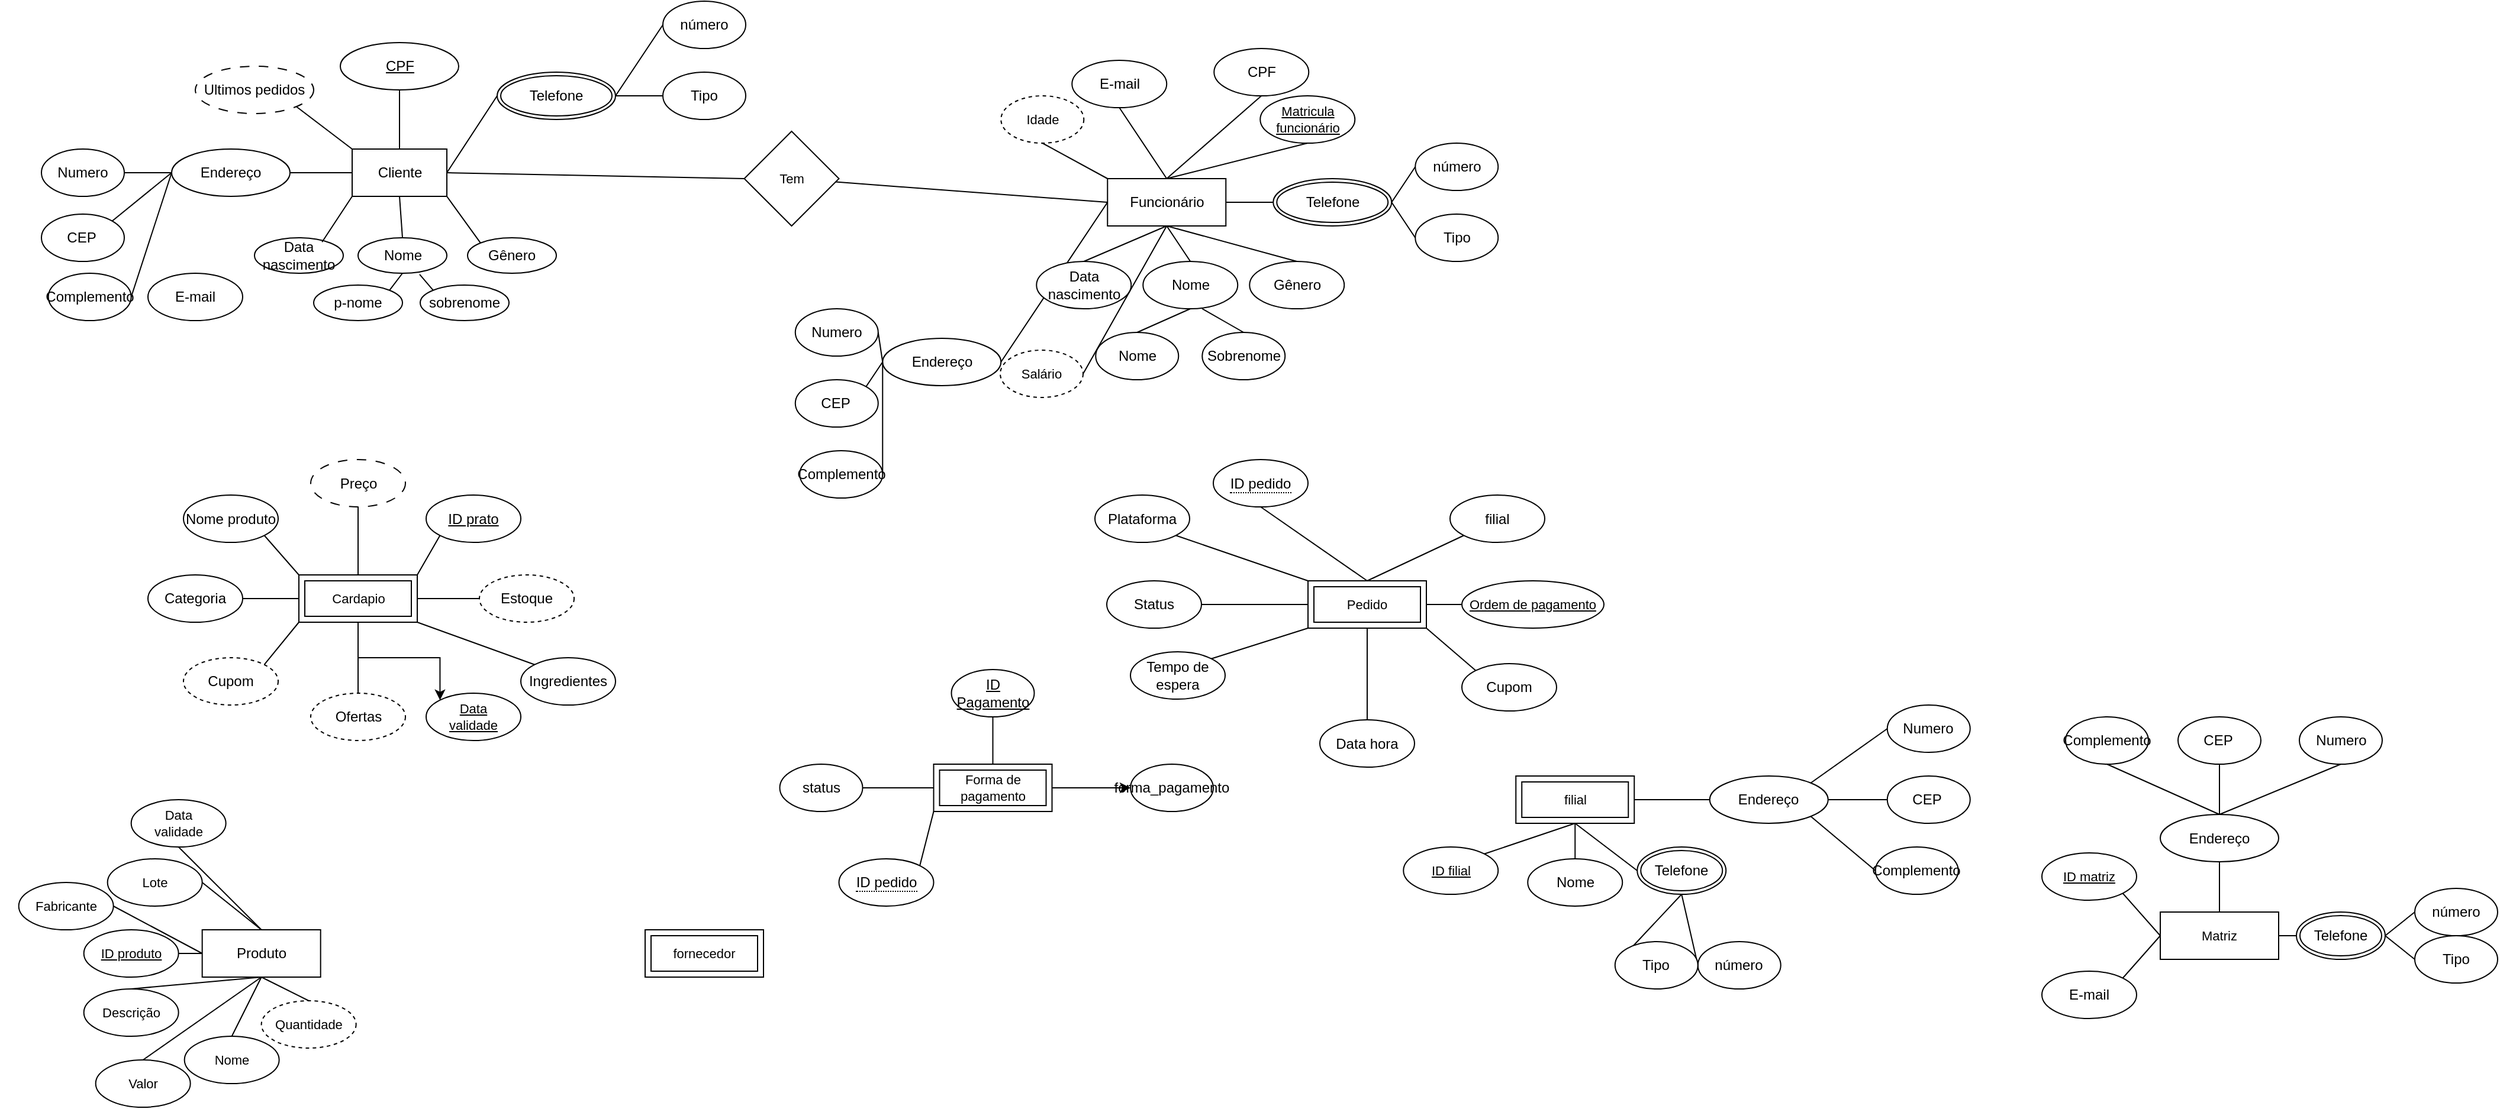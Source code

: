 <mxfile version="28.2.0">
  <diagram name="Page-1" id="07_Cr1dxQxRyA86i2ac4">
    <mxGraphModel dx="2508" dy="700" grid="1" gridSize="10" guides="1" tooltips="1" connect="1" arrows="1" fold="1" page="1" pageScale="1" pageWidth="850" pageHeight="1100" math="0" shadow="0">
      <root>
        <mxCell id="0" />
        <mxCell id="1" parent="0" />
        <mxCell id="hABfz87trd2NjsI--mRl-4" style="rounded=0;orthogonalLoop=1;jettySize=auto;html=1;exitX=0.5;exitY=1;exitDx=0;exitDy=0;entryX=0.5;entryY=0;entryDx=0;entryDy=0;endArrow=none;endFill=0;" parent="1" source="hABfz87trd2NjsI--mRl-1" target="hABfz87trd2NjsI--mRl-2" edge="1">
          <mxGeometry relative="1" as="geometry" />
        </mxCell>
        <mxCell id="hABfz87trd2NjsI--mRl-9" style="edgeStyle=none;shape=connector;rounded=0;orthogonalLoop=1;jettySize=auto;html=1;exitX=1;exitY=1;exitDx=0;exitDy=0;entryX=0;entryY=0;entryDx=0;entryDy=0;strokeColor=default;align=center;verticalAlign=middle;fontFamily=Helvetica;fontSize=11;fontColor=default;labelBackgroundColor=default;endArrow=none;endFill=0;" parent="1" source="hABfz87trd2NjsI--mRl-1" target="hABfz87trd2NjsI--mRl-7" edge="1">
          <mxGeometry relative="1" as="geometry" />
        </mxCell>
        <mxCell id="hABfz87trd2NjsI--mRl-58" style="edgeStyle=none;shape=connector;rounded=0;orthogonalLoop=1;jettySize=auto;html=1;exitX=1;exitY=0.5;exitDx=0;exitDy=0;entryX=0;entryY=0.5;entryDx=0;entryDy=0;strokeColor=default;align=center;verticalAlign=middle;fontFamily=Helvetica;fontSize=11;fontColor=default;labelBackgroundColor=default;endArrow=none;endFill=0;" parent="1" source="hABfz87trd2NjsI--mRl-1" target="hABfz87trd2NjsI--mRl-52" edge="1">
          <mxGeometry relative="1" as="geometry" />
        </mxCell>
        <mxCell id="hABfz87trd2NjsI--mRl-62" style="edgeStyle=none;shape=connector;rounded=0;orthogonalLoop=1;jettySize=auto;html=1;exitX=0;exitY=0;exitDx=0;exitDy=0;entryX=1;entryY=1;entryDx=0;entryDy=0;strokeColor=default;align=center;verticalAlign=middle;fontFamily=Helvetica;fontSize=11;fontColor=default;labelBackgroundColor=default;endArrow=none;endFill=0;" parent="1" source="hABfz87trd2NjsI--mRl-1" target="hABfz87trd2NjsI--mRl-61" edge="1">
          <mxGeometry relative="1" as="geometry" />
        </mxCell>
        <mxCell id="eH8z81hdPd9Zr5me3wCJ-9" style="edgeStyle=none;shape=connector;rounded=0;orthogonalLoop=1;jettySize=auto;html=1;exitX=1;exitY=0.5;exitDx=0;exitDy=0;entryX=0;entryY=0.5;entryDx=0;entryDy=0;strokeColor=default;align=center;verticalAlign=middle;fontFamily=Helvetica;fontSize=11;fontColor=default;labelBackgroundColor=default;endArrow=none;endFill=0;" edge="1" parent="1" source="hABfz87trd2NjsI--mRl-1" target="eH8z81hdPd9Zr5me3wCJ-8">
          <mxGeometry relative="1" as="geometry" />
        </mxCell>
        <mxCell id="hABfz87trd2NjsI--mRl-1" value="Cliente" style="rounded=0;whiteSpace=wrap;html=1;" parent="1" vertex="1">
          <mxGeometry x="232.5" y="130" width="80" height="40" as="geometry" />
        </mxCell>
        <mxCell id="hABfz87trd2NjsI--mRl-2" value="Nome" style="ellipse;whiteSpace=wrap;html=1;" parent="1" vertex="1">
          <mxGeometry x="237.5" y="205" width="75" height="30" as="geometry" />
        </mxCell>
        <mxCell id="hABfz87trd2NjsI--mRl-6" value="Data nascimento" style="ellipse;whiteSpace=wrap;html=1;" parent="1" vertex="1">
          <mxGeometry x="150" y="205" width="75" height="30" as="geometry" />
        </mxCell>
        <mxCell id="hABfz87trd2NjsI--mRl-7" value="Gênero" style="ellipse;whiteSpace=wrap;html=1;" parent="1" vertex="1">
          <mxGeometry x="330" y="205" width="75" height="30" as="geometry" />
        </mxCell>
        <mxCell id="hABfz87trd2NjsI--mRl-8" style="edgeStyle=none;shape=connector;rounded=0;orthogonalLoop=1;jettySize=auto;html=1;exitX=0;exitY=1;exitDx=0;exitDy=0;entryX=0.761;entryY=0.122;entryDx=0;entryDy=0;entryPerimeter=0;strokeColor=default;align=center;verticalAlign=middle;fontFamily=Helvetica;fontSize=11;fontColor=default;labelBackgroundColor=default;endArrow=none;endFill=0;" parent="1" source="hABfz87trd2NjsI--mRl-1" target="hABfz87trd2NjsI--mRl-6" edge="1">
          <mxGeometry relative="1" as="geometry" />
        </mxCell>
        <mxCell id="hABfz87trd2NjsI--mRl-14" style="edgeStyle=none;shape=connector;rounded=0;orthogonalLoop=1;jettySize=auto;html=1;exitX=1;exitY=0;exitDx=0;exitDy=0;entryX=0.5;entryY=1;entryDx=0;entryDy=0;strokeColor=default;align=center;verticalAlign=middle;fontFamily=Helvetica;fontSize=11;fontColor=default;labelBackgroundColor=default;endArrow=none;endFill=0;" parent="1" source="hABfz87trd2NjsI--mRl-11" target="hABfz87trd2NjsI--mRl-2" edge="1">
          <mxGeometry relative="1" as="geometry" />
        </mxCell>
        <mxCell id="hABfz87trd2NjsI--mRl-11" value="p-nome" style="ellipse;whiteSpace=wrap;html=1;" parent="1" vertex="1">
          <mxGeometry x="200" y="245" width="75" height="30" as="geometry" />
        </mxCell>
        <mxCell id="hABfz87trd2NjsI--mRl-12" value="sobrenome" style="ellipse;whiteSpace=wrap;html=1;" parent="1" vertex="1">
          <mxGeometry x="290" y="245" width="75" height="30" as="geometry" />
        </mxCell>
        <mxCell id="hABfz87trd2NjsI--mRl-13" style="edgeStyle=none;shape=connector;rounded=0;orthogonalLoop=1;jettySize=auto;html=1;exitX=0;exitY=0;exitDx=0;exitDy=0;entryX=0.693;entryY=1.03;entryDx=0;entryDy=0;entryPerimeter=0;strokeColor=default;align=center;verticalAlign=middle;fontFamily=Helvetica;fontSize=11;fontColor=default;labelBackgroundColor=default;endArrow=none;endFill=0;" parent="1" source="hABfz87trd2NjsI--mRl-12" target="hABfz87trd2NjsI--mRl-2" edge="1">
          <mxGeometry relative="1" as="geometry" />
        </mxCell>
        <mxCell id="hABfz87trd2NjsI--mRl-33" style="edgeStyle=none;shape=connector;rounded=0;orthogonalLoop=1;jettySize=auto;html=1;exitX=1;exitY=0.5;exitDx=0;exitDy=0;entryX=0;entryY=0.5;entryDx=0;entryDy=0;strokeColor=default;align=center;verticalAlign=middle;fontFamily=Helvetica;fontSize=11;fontColor=default;labelBackgroundColor=default;endArrow=none;endFill=0;" parent="1" source="hABfz87trd2NjsI--mRl-15" target="hABfz87trd2NjsI--mRl-1" edge="1">
          <mxGeometry relative="1" as="geometry" />
        </mxCell>
        <mxCell id="hABfz87trd2NjsI--mRl-15" value="Endereço" style="ellipse;whiteSpace=wrap;html=1;align=center;" parent="1" vertex="1">
          <mxGeometry x="80" y="130" width="100" height="40" as="geometry" />
        </mxCell>
        <mxCell id="hABfz87trd2NjsI--mRl-20" style="edgeStyle=none;shape=connector;rounded=0;orthogonalLoop=1;jettySize=auto;html=1;exitX=1;exitY=0.5;exitDx=0;exitDy=0;entryX=0;entryY=0.5;entryDx=0;entryDy=0;align=center;verticalAlign=middle;fontFamily=Helvetica;fontSize=11;fontColor=default;labelBackgroundColor=default;endArrow=none;endFill=0;" parent="1" source="hABfz87trd2NjsI--mRl-21" target="hABfz87trd2NjsI--mRl-15" edge="1">
          <mxGeometry relative="1" as="geometry" />
        </mxCell>
        <mxCell id="hABfz87trd2NjsI--mRl-21" value="Numero" style="ellipse;whiteSpace=wrap;html=1;align=center;" parent="1" vertex="1">
          <mxGeometry x="-30" y="130" width="70" height="40" as="geometry" />
        </mxCell>
        <mxCell id="hABfz87trd2NjsI--mRl-22" style="edgeStyle=none;shape=connector;rounded=0;orthogonalLoop=1;jettySize=auto;html=1;exitX=1;exitY=0;exitDx=0;exitDy=0;entryX=0;entryY=0.5;entryDx=0;entryDy=0;align=center;verticalAlign=middle;fontFamily=Helvetica;fontSize=11;fontColor=default;labelBackgroundColor=default;endArrow=none;endFill=0;" parent="1" source="hABfz87trd2NjsI--mRl-23" target="hABfz87trd2NjsI--mRl-15" edge="1">
          <mxGeometry relative="1" as="geometry" />
        </mxCell>
        <mxCell id="hABfz87trd2NjsI--mRl-23" value="CEP&lt;span style=&quot;white-space: pre;&quot;&gt;&#x9;&lt;/span&gt;" style="ellipse;whiteSpace=wrap;html=1;align=center;" parent="1" vertex="1">
          <mxGeometry x="-30" y="185" width="70" height="40" as="geometry" />
        </mxCell>
        <mxCell id="hABfz87trd2NjsI--mRl-30" style="edgeStyle=none;shape=connector;rounded=0;orthogonalLoop=1;jettySize=auto;html=1;exitX=1;exitY=0.5;exitDx=0;exitDy=0;entryX=0;entryY=0.5;entryDx=0;entryDy=0;align=center;verticalAlign=middle;fontFamily=Helvetica;fontSize=11;fontColor=default;labelBackgroundColor=default;endArrow=none;endFill=0;" parent="1" source="hABfz87trd2NjsI--mRl-31" target="hABfz87trd2NjsI--mRl-15" edge="1">
          <mxGeometry relative="1" as="geometry" />
        </mxCell>
        <mxCell id="hABfz87trd2NjsI--mRl-31" value="Complemento" style="ellipse;whiteSpace=wrap;html=1;align=center;" parent="1" vertex="1">
          <mxGeometry x="-24.17" y="235" width="70" height="40" as="geometry" />
        </mxCell>
        <mxCell id="hABfz87trd2NjsI--mRl-32" style="edgeStyle=none;shape=connector;rounded=0;orthogonalLoop=1;jettySize=auto;html=1;exitX=0;exitY=0.5;exitDx=0;exitDy=0;align=center;verticalAlign=middle;fontFamily=Helvetica;fontSize=11;fontColor=default;labelBackgroundColor=default;endArrow=none;endFill=0;" parent="1" edge="1">
          <mxGeometry relative="1" as="geometry">
            <mxPoint x="-30" y="95" as="sourcePoint" />
            <mxPoint x="-30" y="95" as="targetPoint" />
          </mxGeometry>
        </mxCell>
        <mxCell id="hABfz87trd2NjsI--mRl-52" value="Telefone" style="ellipse;shape=doubleEllipse;margin=3;whiteSpace=wrap;html=1;align=center;labelBackgroundColor=none;" parent="1" vertex="1">
          <mxGeometry x="355" y="65" width="100" height="40" as="geometry" />
        </mxCell>
        <mxCell id="hABfz87trd2NjsI--mRl-53" style="edgeStyle=none;shape=connector;rounded=0;orthogonalLoop=1;jettySize=auto;html=1;exitX=0;exitY=0.5;exitDx=0;exitDy=0;entryX=1;entryY=0.5;entryDx=0;entryDy=0;align=center;verticalAlign=middle;fontFamily=Helvetica;fontSize=11;fontColor=default;labelBackgroundColor=none;endArrow=none;endFill=0;" parent="1" source="hABfz87trd2NjsI--mRl-54" target="hABfz87trd2NjsI--mRl-52" edge="1">
          <mxGeometry relative="1" as="geometry" />
        </mxCell>
        <mxCell id="hABfz87trd2NjsI--mRl-54" value="número" style="ellipse;whiteSpace=wrap;html=1;align=center;labelBackgroundColor=none;" parent="1" vertex="1">
          <mxGeometry x="495" y="5" width="70" height="40" as="geometry" />
        </mxCell>
        <mxCell id="hABfz87trd2NjsI--mRl-55" style="edgeStyle=none;shape=connector;rounded=0;orthogonalLoop=1;jettySize=auto;html=1;exitX=0;exitY=0.5;exitDx=0;exitDy=0;entryX=1;entryY=0.5;entryDx=0;entryDy=0;align=center;verticalAlign=middle;fontFamily=Helvetica;fontSize=11;fontColor=default;labelBackgroundColor=none;endArrow=none;endFill=0;" parent="1" source="hABfz87trd2NjsI--mRl-56" target="hABfz87trd2NjsI--mRl-52" edge="1">
          <mxGeometry relative="1" as="geometry" />
        </mxCell>
        <mxCell id="hABfz87trd2NjsI--mRl-56" value="Tipo" style="ellipse;whiteSpace=wrap;html=1;align=center;labelBackgroundColor=none;" parent="1" vertex="1">
          <mxGeometry x="495" y="65" width="70" height="40" as="geometry" />
        </mxCell>
        <mxCell id="hABfz87trd2NjsI--mRl-57" value="E-mail" style="ellipse;whiteSpace=wrap;html=1;align=center;labelBackgroundColor=none;" parent="1" vertex="1">
          <mxGeometry x="60" y="235" width="80" height="40" as="geometry" />
        </mxCell>
        <mxCell id="hABfz87trd2NjsI--mRl-297" value="" style="edgeStyle=none;shape=connector;rounded=0;orthogonalLoop=1;jettySize=auto;html=1;strokeColor=default;align=center;verticalAlign=middle;fontFamily=Helvetica;fontSize=11;fontColor=default;labelBackgroundColor=default;endArrow=none;endFill=0;" parent="1" source="hABfz87trd2NjsI--mRl-60" target="hABfz87trd2NjsI--mRl-1" edge="1">
          <mxGeometry relative="1" as="geometry" />
        </mxCell>
        <mxCell id="hABfz87trd2NjsI--mRl-60" value="CPF" style="ellipse;whiteSpace=wrap;html=1;align=center;fontStyle=4" parent="1" vertex="1">
          <mxGeometry x="222.5" y="40" width="100" height="40" as="geometry" />
        </mxCell>
        <mxCell id="hABfz87trd2NjsI--mRl-61" value="Ultimos pedidos" style="ellipse;whiteSpace=wrap;html=1;align=center;dashed=1;dashPattern=8 8;" parent="1" vertex="1">
          <mxGeometry x="100" y="60" width="100" height="40" as="geometry" />
        </mxCell>
        <mxCell id="hABfz87trd2NjsI--mRl-63" value="Pedido" style="shape=ext;margin=3;double=1;whiteSpace=wrap;html=1;align=center;fontFamily=Helvetica;fontSize=11;labelBackgroundColor=none;" parent="1" vertex="1">
          <mxGeometry x="1040" y="495" width="100" height="40" as="geometry" />
        </mxCell>
        <mxCell id="hABfz87trd2NjsI--mRl-68" style="edgeStyle=none;shape=connector;rounded=0;orthogonalLoop=1;jettySize=auto;html=1;exitX=1;exitY=0.5;exitDx=0;exitDy=0;entryX=0;entryY=0.5;entryDx=0;entryDy=0;align=center;verticalAlign=middle;fontFamily=Helvetica;fontSize=11;fontColor=default;labelBackgroundColor=none;endArrow=none;endFill=0;" parent="1" source="hABfz87trd2NjsI--mRl-69" target="hABfz87trd2NjsI--mRl-63" edge="1">
          <mxGeometry relative="1" as="geometry" />
        </mxCell>
        <mxCell id="hABfz87trd2NjsI--mRl-69" value="Status" style="ellipse;whiteSpace=wrap;html=1;align=center;labelBackgroundColor=none;" parent="1" vertex="1">
          <mxGeometry x="870" y="495" width="80" height="40" as="geometry" />
        </mxCell>
        <mxCell id="hABfz87trd2NjsI--mRl-70" style="edgeStyle=none;shape=connector;rounded=0;orthogonalLoop=1;jettySize=auto;html=1;exitX=0;exitY=0.5;exitDx=0;exitDy=0;entryX=1;entryY=0.5;entryDx=0;entryDy=0;align=center;verticalAlign=middle;fontFamily=Helvetica;fontSize=11;fontColor=default;labelBackgroundColor=none;endArrow=none;endFill=0;" parent="1" source="hABfz87trd2NjsI--mRl-71" target="hABfz87trd2NjsI--mRl-63" edge="1">
          <mxGeometry relative="1" as="geometry" />
        </mxCell>
        <mxCell id="hABfz87trd2NjsI--mRl-71" value="Ordem de pagamento" style="ellipse;whiteSpace=wrap;html=1;align=center;fontStyle=4;fontFamily=Helvetica;fontSize=11;labelBackgroundColor=none;" parent="1" vertex="1">
          <mxGeometry x="1170" y="495" width="120" height="40" as="geometry" />
        </mxCell>
        <mxCell id="hABfz87trd2NjsI--mRl-72" style="edgeStyle=none;shape=connector;rounded=0;orthogonalLoop=1;jettySize=auto;html=1;exitX=0.5;exitY=1;exitDx=0;exitDy=0;entryX=0.5;entryY=0;entryDx=0;entryDy=0;align=center;verticalAlign=middle;fontFamily=Helvetica;fontSize=11;fontColor=default;labelBackgroundColor=none;endArrow=none;endFill=0;" parent="1" source="hABfz87trd2NjsI--mRl-73" target="hABfz87trd2NjsI--mRl-63" edge="1">
          <mxGeometry relative="1" as="geometry" />
        </mxCell>
        <mxCell id="hABfz87trd2NjsI--mRl-73" value="&lt;span style=&quot;border-bottom: 1px dotted&quot;&gt;ID pedido&lt;/span&gt;" style="ellipse;whiteSpace=wrap;html=1;align=center;labelBackgroundColor=none;" parent="1" vertex="1">
          <mxGeometry x="960" y="392.5" width="80" height="40" as="geometry" />
        </mxCell>
        <mxCell id="hABfz87trd2NjsI--mRl-74" style="edgeStyle=none;shape=connector;rounded=0;orthogonalLoop=1;jettySize=auto;html=1;exitX=0.5;exitY=0;exitDx=0;exitDy=0;entryX=0.5;entryY=1;entryDx=0;entryDy=0;align=center;verticalAlign=middle;fontFamily=Helvetica;fontSize=11;fontColor=default;labelBackgroundColor=none;endArrow=none;endFill=0;" parent="1" source="hABfz87trd2NjsI--mRl-75" target="hABfz87trd2NjsI--mRl-63" edge="1">
          <mxGeometry relative="1" as="geometry" />
        </mxCell>
        <mxCell id="hABfz87trd2NjsI--mRl-75" value="Data hora" style="ellipse;whiteSpace=wrap;html=1;align=center;labelBackgroundColor=none;" parent="1" vertex="1">
          <mxGeometry x="1050" y="612.5" width="80" height="40" as="geometry" />
        </mxCell>
        <mxCell id="hABfz87trd2NjsI--mRl-92" style="edgeStyle=none;shape=connector;rounded=0;orthogonalLoop=1;jettySize=auto;html=1;exitX=0;exitY=0;exitDx=0;exitDy=0;entryX=1;entryY=1;entryDx=0;entryDy=0;strokeColor=default;align=center;verticalAlign=middle;fontFamily=Helvetica;fontSize=11;fontColor=default;labelBackgroundColor=default;endArrow=none;endFill=0;" parent="1" source="hABfz87trd2NjsI--mRl-91" target="hABfz87trd2NjsI--mRl-63" edge="1">
          <mxGeometry relative="1" as="geometry" />
        </mxCell>
        <mxCell id="hABfz87trd2NjsI--mRl-91" value="Cupom" style="ellipse;whiteSpace=wrap;html=1;align=center;labelBackgroundColor=none;" parent="1" vertex="1">
          <mxGeometry x="1170" y="565" width="80" height="40" as="geometry" />
        </mxCell>
        <mxCell id="hABfz87trd2NjsI--mRl-95" style="edgeStyle=none;shape=connector;rounded=0;orthogonalLoop=1;jettySize=auto;html=1;exitX=1;exitY=0;exitDx=0;exitDy=0;entryX=0;entryY=1;entryDx=0;entryDy=0;strokeColor=default;align=center;verticalAlign=middle;fontFamily=Helvetica;fontSize=11;fontColor=default;labelBackgroundColor=default;endArrow=none;endFill=0;" parent="1" source="hABfz87trd2NjsI--mRl-94" target="hABfz87trd2NjsI--mRl-63" edge="1">
          <mxGeometry relative="1" as="geometry" />
        </mxCell>
        <mxCell id="hABfz87trd2NjsI--mRl-94" value="Tempo de espera" style="ellipse;whiteSpace=wrap;html=1;align=center;labelBackgroundColor=none;" parent="1" vertex="1">
          <mxGeometry x="890" y="555" width="80" height="40" as="geometry" />
        </mxCell>
        <mxCell id="hABfz87trd2NjsI--mRl-101" style="edgeStyle=none;shape=connector;rounded=0;orthogonalLoop=1;jettySize=auto;html=1;exitX=1;exitY=1;exitDx=0;exitDy=0;entryX=0;entryY=0;entryDx=0;entryDy=0;strokeColor=default;align=center;verticalAlign=middle;fontFamily=Helvetica;fontSize=11;fontColor=default;labelBackgroundColor=default;endArrow=none;endFill=0;" parent="1" source="hABfz87trd2NjsI--mRl-99" target="hABfz87trd2NjsI--mRl-63" edge="1">
          <mxGeometry relative="1" as="geometry" />
        </mxCell>
        <mxCell id="hABfz87trd2NjsI--mRl-99" value="Plataforma" style="ellipse;whiteSpace=wrap;html=1;align=center;labelBackgroundColor=none;" parent="1" vertex="1">
          <mxGeometry x="860" y="422.5" width="80" height="40" as="geometry" />
        </mxCell>
        <mxCell id="hABfz87trd2NjsI--mRl-102" value="Funcionário" style="whiteSpace=wrap;html=1;align=center;" parent="1" vertex="1">
          <mxGeometry x="870.63" y="155" width="100" height="40" as="geometry" />
        </mxCell>
        <mxCell id="hABfz87trd2NjsI--mRl-103" style="edgeStyle=none;shape=connector;rounded=0;orthogonalLoop=1;jettySize=auto;html=1;exitX=0.5;exitY=1;exitDx=0;exitDy=0;entryX=0.5;entryY=0;entryDx=0;entryDy=0;align=center;verticalAlign=middle;fontFamily=Helvetica;fontSize=11;fontColor=default;labelBackgroundColor=none;endArrow=none;endFill=0;" parent="1" source="hABfz87trd2NjsI--mRl-104" target="hABfz87trd2NjsI--mRl-102" edge="1">
          <mxGeometry relative="1" as="geometry" />
        </mxCell>
        <mxCell id="hABfz87trd2NjsI--mRl-104" value="Matricula&lt;div&gt;funcionário&lt;/div&gt;" style="ellipse;whiteSpace=wrap;html=1;align=center;fontStyle=4;fontFamily=Helvetica;fontSize=11;labelBackgroundColor=none;" parent="1" vertex="1">
          <mxGeometry x="999.63" y="85" width="80" height="40" as="geometry" />
        </mxCell>
        <mxCell id="hABfz87trd2NjsI--mRl-105" style="edgeStyle=none;shape=connector;rounded=0;orthogonalLoop=1;jettySize=auto;html=1;exitX=1;exitY=0.5;exitDx=0;exitDy=0;entryX=0;entryY=0.5;entryDx=0;entryDy=0;align=center;verticalAlign=middle;fontFamily=Helvetica;fontSize=11;fontColor=default;labelBackgroundColor=none;endArrow=none;endFill=0;" parent="1" source="hABfz87trd2NjsI--mRl-106" target="hABfz87trd2NjsI--mRl-102" edge="1">
          <mxGeometry relative="1" as="geometry" />
        </mxCell>
        <mxCell id="hABfz87trd2NjsI--mRl-106" value="Endereço" style="ellipse;whiteSpace=wrap;html=1;align=center;labelBackgroundColor=none;" parent="1" vertex="1">
          <mxGeometry x="680.63" y="290" width="100" height="40" as="geometry" />
        </mxCell>
        <mxCell id="hABfz87trd2NjsI--mRl-111" style="edgeStyle=none;shape=connector;rounded=0;orthogonalLoop=1;jettySize=auto;html=1;exitX=1;exitY=0.5;exitDx=0;exitDy=0;entryX=0;entryY=0.5;entryDx=0;entryDy=0;align=center;verticalAlign=middle;fontFamily=Helvetica;fontSize=11;fontColor=default;labelBackgroundColor=none;endArrow=none;endFill=0;" parent="1" source="hABfz87trd2NjsI--mRl-112" target="hABfz87trd2NjsI--mRl-106" edge="1">
          <mxGeometry relative="1" as="geometry" />
        </mxCell>
        <mxCell id="hABfz87trd2NjsI--mRl-112" value="Numero" style="ellipse;whiteSpace=wrap;html=1;align=center;labelBackgroundColor=none;" parent="1" vertex="1">
          <mxGeometry x="606.88" y="265" width="70" height="40" as="geometry" />
        </mxCell>
        <mxCell id="hABfz87trd2NjsI--mRl-113" style="edgeStyle=none;shape=connector;rounded=0;orthogonalLoop=1;jettySize=auto;html=1;exitX=1;exitY=0;exitDx=0;exitDy=0;entryX=0;entryY=0.5;entryDx=0;entryDy=0;align=center;verticalAlign=middle;fontFamily=Helvetica;fontSize=11;fontColor=default;labelBackgroundColor=none;endArrow=none;endFill=0;" parent="1" source="hABfz87trd2NjsI--mRl-114" target="hABfz87trd2NjsI--mRl-106" edge="1">
          <mxGeometry relative="1" as="geometry" />
        </mxCell>
        <mxCell id="hABfz87trd2NjsI--mRl-114" value="CEP&lt;span style=&quot;white-space: pre;&quot;&gt;&#x9;&lt;/span&gt;" style="ellipse;whiteSpace=wrap;html=1;align=center;labelBackgroundColor=none;" parent="1" vertex="1">
          <mxGeometry x="606.88" y="325" width="70" height="40" as="geometry" />
        </mxCell>
        <mxCell id="hABfz87trd2NjsI--mRl-121" style="edgeStyle=none;shape=connector;rounded=0;orthogonalLoop=1;jettySize=auto;html=1;exitX=1;exitY=0.5;exitDx=0;exitDy=0;entryX=0;entryY=0.5;entryDx=0;entryDy=0;align=center;verticalAlign=middle;fontFamily=Helvetica;fontSize=11;fontColor=default;labelBackgroundColor=none;endArrow=none;endFill=0;" parent="1" source="hABfz87trd2NjsI--mRl-122" target="hABfz87trd2NjsI--mRl-106" edge="1">
          <mxGeometry relative="1" as="geometry" />
        </mxCell>
        <mxCell id="hABfz87trd2NjsI--mRl-122" value="Complemento" style="ellipse;whiteSpace=wrap;html=1;align=center;labelBackgroundColor=none;" parent="1" vertex="1">
          <mxGeometry x="610.63" y="385" width="70" height="40" as="geometry" />
        </mxCell>
        <mxCell id="hABfz87trd2NjsI--mRl-123" style="edgeStyle=none;shape=connector;rounded=0;orthogonalLoop=1;jettySize=auto;html=1;exitX=0;exitY=0.5;exitDx=0;exitDy=0;align=center;verticalAlign=middle;fontFamily=Helvetica;fontSize=11;fontColor=default;labelBackgroundColor=none;endArrow=none;endFill=0;" parent="1" edge="1">
          <mxGeometry relative="1" as="geometry">
            <mxPoint x="590.63" y="45" as="sourcePoint" />
            <mxPoint x="590.63" y="45" as="targetPoint" />
          </mxGeometry>
        </mxCell>
        <mxCell id="hABfz87trd2NjsI--mRl-124" style="edgeStyle=none;shape=connector;rounded=0;orthogonalLoop=1;jettySize=auto;html=1;exitX=0.5;exitY=0;exitDx=0;exitDy=0;entryX=0.5;entryY=1;entryDx=0;entryDy=0;align=center;verticalAlign=middle;fontFamily=Helvetica;fontSize=11;fontColor=default;labelBackgroundColor=none;endArrow=none;endFill=0;" parent="1" source="hABfz87trd2NjsI--mRl-125" target="hABfz87trd2NjsI--mRl-102" edge="1">
          <mxGeometry relative="1" as="geometry" />
        </mxCell>
        <mxCell id="hABfz87trd2NjsI--mRl-125" value="Nome" style="ellipse;whiteSpace=wrap;html=1;align=center;labelBackgroundColor=none;" parent="1" vertex="1">
          <mxGeometry x="900.63" y="225" width="80" height="40" as="geometry" />
        </mxCell>
        <mxCell id="hABfz87trd2NjsI--mRl-126" style="edgeStyle=none;shape=connector;rounded=0;orthogonalLoop=1;jettySize=auto;html=1;exitX=0.5;exitY=0;exitDx=0;exitDy=0;align=center;verticalAlign=middle;fontFamily=Helvetica;fontSize=11;fontColor=default;labelBackgroundColor=none;endArrow=none;endFill=0;" parent="1" source="hABfz87trd2NjsI--mRl-127" edge="1">
          <mxGeometry relative="1" as="geometry">
            <mxPoint x="920.63" y="195" as="targetPoint" />
          </mxGeometry>
        </mxCell>
        <mxCell id="hABfz87trd2NjsI--mRl-127" value="Gênero" style="ellipse;whiteSpace=wrap;html=1;align=center;labelBackgroundColor=none;" parent="1" vertex="1">
          <mxGeometry x="990.63" y="225" width="80" height="40" as="geometry" />
        </mxCell>
        <mxCell id="hABfz87trd2NjsI--mRl-128" style="edgeStyle=none;shape=connector;rounded=0;orthogonalLoop=1;jettySize=auto;html=1;exitX=0.5;exitY=0;exitDx=0;exitDy=0;entryX=0.5;entryY=1;entryDx=0;entryDy=0;align=center;verticalAlign=middle;fontFamily=Helvetica;fontSize=11;fontColor=default;labelBackgroundColor=none;endArrow=none;endFill=0;" parent="1" source="hABfz87trd2NjsI--mRl-129" target="hABfz87trd2NjsI--mRl-102" edge="1">
          <mxGeometry relative="1" as="geometry" />
        </mxCell>
        <mxCell id="hABfz87trd2NjsI--mRl-129" value="Data nascimento" style="ellipse;whiteSpace=wrap;html=1;align=center;labelBackgroundColor=none;" parent="1" vertex="1">
          <mxGeometry x="810.63" y="225" width="80" height="40" as="geometry" />
        </mxCell>
        <mxCell id="hABfz87trd2NjsI--mRl-130" style="edgeStyle=none;shape=connector;rounded=0;orthogonalLoop=1;jettySize=auto;html=1;exitX=0.5;exitY=0;exitDx=0;exitDy=0;entryX=0.5;entryY=1;entryDx=0;entryDy=0;align=center;verticalAlign=middle;fontFamily=Helvetica;fontSize=11;fontColor=default;labelBackgroundColor=none;endArrow=none;endFill=0;" parent="1" source="hABfz87trd2NjsI--mRl-131" target="hABfz87trd2NjsI--mRl-125" edge="1">
          <mxGeometry relative="1" as="geometry" />
        </mxCell>
        <mxCell id="hABfz87trd2NjsI--mRl-131" value="Nome" style="ellipse;whiteSpace=wrap;html=1;align=center;labelBackgroundColor=none;" parent="1" vertex="1">
          <mxGeometry x="860.63" y="285" width="70" height="40" as="geometry" />
        </mxCell>
        <mxCell id="hABfz87trd2NjsI--mRl-132" style="edgeStyle=none;shape=connector;rounded=0;orthogonalLoop=1;jettySize=auto;html=1;exitX=0.5;exitY=0;exitDx=0;exitDy=0;align=center;verticalAlign=middle;fontFamily=Helvetica;fontSize=11;fontColor=default;labelBackgroundColor=none;endArrow=none;endFill=0;" parent="1" source="hABfz87trd2NjsI--mRl-133" edge="1">
          <mxGeometry relative="1" as="geometry">
            <mxPoint x="950.63" y="265" as="targetPoint" />
          </mxGeometry>
        </mxCell>
        <mxCell id="hABfz87trd2NjsI--mRl-133" value="Sobrenome" style="ellipse;whiteSpace=wrap;html=1;align=center;labelBackgroundColor=none;" parent="1" vertex="1">
          <mxGeometry x="950.63" y="285" width="70" height="40" as="geometry" />
        </mxCell>
        <mxCell id="hABfz87trd2NjsI--mRl-134" style="edgeStyle=none;shape=connector;rounded=0;orthogonalLoop=1;jettySize=auto;html=1;exitX=0;exitY=0.5;exitDx=0;exitDy=0;entryX=1;entryY=0.5;entryDx=0;entryDy=0;align=center;verticalAlign=middle;fontFamily=Helvetica;fontSize=11;fontColor=default;labelBackgroundColor=none;endArrow=none;endFill=0;" parent="1" source="hABfz87trd2NjsI--mRl-135" target="hABfz87trd2NjsI--mRl-102" edge="1">
          <mxGeometry relative="1" as="geometry" />
        </mxCell>
        <mxCell id="hABfz87trd2NjsI--mRl-135" value="Telefone" style="ellipse;shape=doubleEllipse;margin=3;whiteSpace=wrap;html=1;align=center;labelBackgroundColor=none;" parent="1" vertex="1">
          <mxGeometry x="1010.63" y="155" width="100" height="40" as="geometry" />
        </mxCell>
        <mxCell id="hABfz87trd2NjsI--mRl-136" style="edgeStyle=none;shape=connector;rounded=0;orthogonalLoop=1;jettySize=auto;html=1;exitX=0;exitY=0.5;exitDx=0;exitDy=0;entryX=1;entryY=0.5;entryDx=0;entryDy=0;align=center;verticalAlign=middle;fontFamily=Helvetica;fontSize=11;fontColor=default;labelBackgroundColor=none;endArrow=none;endFill=0;" parent="1" source="hABfz87trd2NjsI--mRl-137" target="hABfz87trd2NjsI--mRl-135" edge="1">
          <mxGeometry relative="1" as="geometry" />
        </mxCell>
        <mxCell id="hABfz87trd2NjsI--mRl-137" value="número" style="ellipse;whiteSpace=wrap;html=1;align=center;labelBackgroundColor=none;" parent="1" vertex="1">
          <mxGeometry x="1130.63" y="125" width="70" height="40" as="geometry" />
        </mxCell>
        <mxCell id="hABfz87trd2NjsI--mRl-138" style="edgeStyle=none;shape=connector;rounded=0;orthogonalLoop=1;jettySize=auto;html=1;exitX=0;exitY=0.5;exitDx=0;exitDy=0;entryX=1;entryY=0.5;entryDx=0;entryDy=0;align=center;verticalAlign=middle;fontFamily=Helvetica;fontSize=11;fontColor=default;labelBackgroundColor=none;endArrow=none;endFill=0;" parent="1" source="hABfz87trd2NjsI--mRl-139" target="hABfz87trd2NjsI--mRl-135" edge="1">
          <mxGeometry relative="1" as="geometry" />
        </mxCell>
        <mxCell id="hABfz87trd2NjsI--mRl-139" value="Tipo" style="ellipse;whiteSpace=wrap;html=1;align=center;labelBackgroundColor=none;" parent="1" vertex="1">
          <mxGeometry x="1130.63" y="185" width="70" height="40" as="geometry" />
        </mxCell>
        <mxCell id="hABfz87trd2NjsI--mRl-140" style="edgeStyle=none;shape=connector;rounded=0;orthogonalLoop=1;jettySize=auto;html=1;exitX=0.5;exitY=1;exitDx=0;exitDy=0;entryX=0.5;entryY=0;entryDx=0;entryDy=0;align=center;verticalAlign=middle;fontFamily=Helvetica;fontSize=11;fontColor=default;labelBackgroundColor=none;endArrow=none;endFill=0;" parent="1" source="hABfz87trd2NjsI--mRl-141" target="hABfz87trd2NjsI--mRl-102" edge="1">
          <mxGeometry relative="1" as="geometry" />
        </mxCell>
        <mxCell id="hABfz87trd2NjsI--mRl-141" value="CPF" style="ellipse;whiteSpace=wrap;html=1;align=center;labelBackgroundColor=none;" parent="1" vertex="1">
          <mxGeometry x="960.63" y="45" width="80" height="40" as="geometry" />
        </mxCell>
        <mxCell id="hABfz87trd2NjsI--mRl-142" style="edgeStyle=none;shape=connector;rounded=0;orthogonalLoop=1;jettySize=auto;html=1;exitX=1;exitY=0.5;exitDx=0;exitDy=0;entryX=0.5;entryY=1;entryDx=0;entryDy=0;align=center;verticalAlign=middle;fontFamily=Helvetica;fontSize=11;fontColor=default;labelBackgroundColor=none;endArrow=none;endFill=0;" parent="1" source="hABfz87trd2NjsI--mRl-143" target="hABfz87trd2NjsI--mRl-102" edge="1">
          <mxGeometry relative="1" as="geometry" />
        </mxCell>
        <mxCell id="hABfz87trd2NjsI--mRl-143" value="Salário" style="ellipse;whiteSpace=wrap;html=1;align=center;dashed=1;verticalAlign=middle;fontFamily=Helvetica;fontSize=11;labelBackgroundColor=none;" parent="1" vertex="1">
          <mxGeometry x="780" y="300" width="70" height="40" as="geometry" />
        </mxCell>
        <mxCell id="hABfz87trd2NjsI--mRl-144" style="edgeStyle=none;shape=connector;rounded=0;orthogonalLoop=1;jettySize=auto;html=1;exitX=0.5;exitY=1;exitDx=0;exitDy=0;entryX=0;entryY=0;entryDx=0;entryDy=0;align=center;verticalAlign=middle;fontFamily=Helvetica;fontSize=11;fontColor=default;labelBackgroundColor=none;endArrow=none;endFill=0;" parent="1" source="hABfz87trd2NjsI--mRl-145" target="hABfz87trd2NjsI--mRl-102" edge="1">
          <mxGeometry relative="1" as="geometry" />
        </mxCell>
        <mxCell id="hABfz87trd2NjsI--mRl-145" value="Idade" style="ellipse;whiteSpace=wrap;html=1;align=center;dashed=1;verticalAlign=middle;fontFamily=Helvetica;fontSize=11;labelBackgroundColor=none;" parent="1" vertex="1">
          <mxGeometry x="780.63" y="85" width="70" height="40" as="geometry" />
        </mxCell>
        <mxCell id="hABfz87trd2NjsI--mRl-146" style="edgeStyle=none;shape=connector;rounded=0;orthogonalLoop=1;jettySize=auto;html=1;exitX=0.5;exitY=1;exitDx=0;exitDy=0;align=center;verticalAlign=middle;fontFamily=Helvetica;fontSize=11;fontColor=default;labelBackgroundColor=none;endArrow=none;endFill=0;" parent="1" source="hABfz87trd2NjsI--mRl-147" edge="1">
          <mxGeometry relative="1" as="geometry">
            <mxPoint x="920.63" y="155" as="targetPoint" />
          </mxGeometry>
        </mxCell>
        <mxCell id="hABfz87trd2NjsI--mRl-147" value="E-mail" style="ellipse;whiteSpace=wrap;html=1;align=center;labelBackgroundColor=none;" parent="1" vertex="1">
          <mxGeometry x="840.63" y="55" width="80" height="40" as="geometry" />
        </mxCell>
        <mxCell id="hABfz87trd2NjsI--mRl-150" style="edgeStyle=none;shape=connector;rounded=0;orthogonalLoop=1;jettySize=auto;html=1;exitX=1;exitY=0.5;exitDx=0;exitDy=0;entryX=0;entryY=0.5;entryDx=0;entryDy=0;strokeColor=default;align=center;verticalAlign=middle;fontFamily=Helvetica;fontSize=11;fontColor=default;labelBackgroundColor=default;endArrow=none;endFill=0;" parent="1" source="hABfz87trd2NjsI--mRl-149" edge="1">
          <mxGeometry relative="1" as="geometry">
            <mxPoint x="723.75" y="670" as="targetPoint" />
          </mxGeometry>
        </mxCell>
        <mxCell id="hABfz87trd2NjsI--mRl-149" value="status" style="ellipse;whiteSpace=wrap;html=1;align=center;labelBackgroundColor=none;" parent="1" vertex="1">
          <mxGeometry x="593.75" y="650" width="70" height="40" as="geometry" />
        </mxCell>
        <mxCell id="hABfz87trd2NjsI--mRl-152" style="edgeStyle=none;shape=connector;rounded=0;orthogonalLoop=1;jettySize=auto;html=1;exitX=0.5;exitY=1;exitDx=0;exitDy=0;entryX=0.5;entryY=0;entryDx=0;entryDy=0;strokeColor=default;align=center;verticalAlign=middle;fontFamily=Helvetica;fontSize=11;fontColor=default;labelBackgroundColor=default;endArrow=none;endFill=0;" parent="1" source="hABfz87trd2NjsI--mRl-151" edge="1">
          <mxGeometry relative="1" as="geometry">
            <mxPoint x="773.75" y="650" as="targetPoint" />
          </mxGeometry>
        </mxCell>
        <mxCell id="hABfz87trd2NjsI--mRl-151" value="ID Pagamento" style="ellipse;whiteSpace=wrap;html=1;align=center;labelBackgroundColor=none;fontStyle=4" parent="1" vertex="1">
          <mxGeometry x="738.75" y="570" width="70" height="40" as="geometry" />
        </mxCell>
        <mxCell id="eH8z81hdPd9Zr5me3wCJ-4" value="" style="edgeStyle=orthogonalEdgeStyle;rounded=0;orthogonalLoop=1;jettySize=auto;html=1;" edge="1" parent="1" source="hABfz87trd2NjsI--mRl-167" target="eH8z81hdPd9Zr5me3wCJ-3">
          <mxGeometry relative="1" as="geometry" />
        </mxCell>
        <mxCell id="hABfz87trd2NjsI--mRl-167" value="Forma de pagamento" style="shape=ext;margin=3;double=1;whiteSpace=wrap;html=1;align=center;fontFamily=Helvetica;fontSize=11;labelBackgroundColor=none;" parent="1" vertex="1">
          <mxGeometry x="723.75" y="650" width="100" height="40" as="geometry" />
        </mxCell>
        <mxCell id="eH8z81hdPd9Zr5me3wCJ-6" style="edgeStyle=orthogonalEdgeStyle;rounded=0;orthogonalLoop=1;jettySize=auto;html=1;exitX=0.5;exitY=1;exitDx=0;exitDy=0;entryX=0;entryY=0;entryDx=0;entryDy=0;" edge="1" parent="1" source="hABfz87trd2NjsI--mRl-168" target="eH8z81hdPd9Zr5me3wCJ-5">
          <mxGeometry relative="1" as="geometry" />
        </mxCell>
        <mxCell id="hABfz87trd2NjsI--mRl-168" value="Cardapio" style="shape=ext;margin=3;double=1;whiteSpace=wrap;html=1;align=center;fontFamily=Helvetica;fontSize=11;labelBackgroundColor=none;" parent="1" vertex="1">
          <mxGeometry x="187.5" y="490" width="100" height="40" as="geometry" />
        </mxCell>
        <mxCell id="hABfz87trd2NjsI--mRl-178" style="edgeStyle=none;shape=connector;rounded=0;orthogonalLoop=1;jettySize=auto;html=1;exitX=1;exitY=0.5;exitDx=0;exitDy=0;entryX=0;entryY=0.5;entryDx=0;entryDy=0;strokeColor=default;align=center;verticalAlign=middle;fontFamily=Helvetica;fontSize=11;fontColor=default;labelBackgroundColor=default;endArrow=none;endFill=0;" parent="1" source="hABfz87trd2NjsI--mRl-169" target="hABfz87trd2NjsI--mRl-168" edge="1">
          <mxGeometry relative="1" as="geometry" />
        </mxCell>
        <mxCell id="hABfz87trd2NjsI--mRl-169" value="Categoria" style="ellipse;whiteSpace=wrap;html=1;align=center;labelBackgroundColor=none;" parent="1" vertex="1">
          <mxGeometry x="60" y="490" width="80" height="40" as="geometry" />
        </mxCell>
        <mxCell id="hABfz87trd2NjsI--mRl-179" style="edgeStyle=none;shape=connector;rounded=0;orthogonalLoop=1;jettySize=auto;html=1;exitX=1;exitY=1;exitDx=0;exitDy=0;entryX=0;entryY=0;entryDx=0;entryDy=0;strokeColor=default;align=center;verticalAlign=middle;fontFamily=Helvetica;fontSize=11;fontColor=default;labelBackgroundColor=default;endArrow=none;endFill=0;" parent="1" source="hABfz87trd2NjsI--mRl-170" target="hABfz87trd2NjsI--mRl-168" edge="1">
          <mxGeometry relative="1" as="geometry" />
        </mxCell>
        <mxCell id="hABfz87trd2NjsI--mRl-170" value="Nome produto" style="ellipse;whiteSpace=wrap;html=1;align=center;labelBackgroundColor=none;" parent="1" vertex="1">
          <mxGeometry x="90" y="422.5" width="80" height="40" as="geometry" />
        </mxCell>
        <mxCell id="hABfz87trd2NjsI--mRl-182" style="edgeStyle=none;shape=connector;rounded=0;orthogonalLoop=1;jettySize=auto;html=1;exitX=0;exitY=0;exitDx=0;exitDy=0;entryX=1;entryY=1;entryDx=0;entryDy=0;strokeColor=default;align=center;verticalAlign=middle;fontFamily=Helvetica;fontSize=11;fontColor=default;labelBackgroundColor=default;endArrow=none;endFill=0;" parent="1" source="hABfz87trd2NjsI--mRl-171" target="hABfz87trd2NjsI--mRl-168" edge="1">
          <mxGeometry relative="1" as="geometry" />
        </mxCell>
        <mxCell id="hABfz87trd2NjsI--mRl-171" value="Ingredientes" style="ellipse;whiteSpace=wrap;html=1;align=center;labelBackgroundColor=none;" parent="1" vertex="1">
          <mxGeometry x="375" y="560" width="80" height="40" as="geometry" />
        </mxCell>
        <mxCell id="hABfz87trd2NjsI--mRl-181" style="edgeStyle=none;shape=connector;rounded=0;orthogonalLoop=1;jettySize=auto;html=1;exitX=0;exitY=1;exitDx=0;exitDy=0;entryX=1;entryY=0;entryDx=0;entryDy=0;strokeColor=default;align=center;verticalAlign=middle;fontFamily=Helvetica;fontSize=11;fontColor=default;labelBackgroundColor=default;endArrow=none;endFill=0;" parent="1" source="hABfz87trd2NjsI--mRl-172" target="hABfz87trd2NjsI--mRl-168" edge="1">
          <mxGeometry relative="1" as="geometry" />
        </mxCell>
        <mxCell id="hABfz87trd2NjsI--mRl-172" value="ID prato" style="ellipse;whiteSpace=wrap;html=1;align=center;labelBackgroundColor=none;fontStyle=4" parent="1" vertex="1">
          <mxGeometry x="295" y="422.5" width="80" height="40" as="geometry" />
        </mxCell>
        <mxCell id="hABfz87trd2NjsI--mRl-180" style="edgeStyle=none;shape=connector;rounded=0;orthogonalLoop=1;jettySize=auto;html=1;exitX=0.5;exitY=1;exitDx=0;exitDy=0;entryX=0.5;entryY=0;entryDx=0;entryDy=0;strokeColor=default;align=center;verticalAlign=middle;fontFamily=Helvetica;fontSize=11;fontColor=default;labelBackgroundColor=default;endArrow=none;endFill=0;" parent="1" source="hABfz87trd2NjsI--mRl-173" target="hABfz87trd2NjsI--mRl-168" edge="1">
          <mxGeometry relative="1" as="geometry" />
        </mxCell>
        <mxCell id="hABfz87trd2NjsI--mRl-173" value="Preço" style="ellipse;whiteSpace=wrap;html=1;align=center;labelBackgroundColor=none;dashed=1;dashPattern=8 8;" parent="1" vertex="1">
          <mxGeometry x="197.5" y="392.5" width="80" height="40" as="geometry" />
        </mxCell>
        <mxCell id="hABfz87trd2NjsI--mRl-176" style="edgeStyle=none;shape=connector;rounded=0;orthogonalLoop=1;jettySize=auto;html=1;exitX=0.5;exitY=0;exitDx=0;exitDy=0;entryX=0.5;entryY=1;entryDx=0;entryDy=0;strokeColor=default;align=center;verticalAlign=middle;fontFamily=Helvetica;fontSize=11;fontColor=default;labelBackgroundColor=default;endArrow=none;endFill=0;" parent="1" source="hABfz87trd2NjsI--mRl-174" target="hABfz87trd2NjsI--mRl-168" edge="1">
          <mxGeometry relative="1" as="geometry" />
        </mxCell>
        <mxCell id="hABfz87trd2NjsI--mRl-174" value="Ofertas" style="ellipse;whiteSpace=wrap;html=1;align=center;labelBackgroundColor=none;dashed=1;" parent="1" vertex="1">
          <mxGeometry x="197.5" y="590" width="80" height="40" as="geometry" />
        </mxCell>
        <mxCell id="hABfz87trd2NjsI--mRl-177" style="edgeStyle=none;shape=connector;rounded=0;orthogonalLoop=1;jettySize=auto;html=1;exitX=1;exitY=0;exitDx=0;exitDy=0;entryX=0;entryY=1;entryDx=0;entryDy=0;strokeColor=default;align=center;verticalAlign=middle;fontFamily=Helvetica;fontSize=11;fontColor=default;labelBackgroundColor=default;endArrow=none;endFill=0;" parent="1" source="hABfz87trd2NjsI--mRl-175" target="hABfz87trd2NjsI--mRl-168" edge="1">
          <mxGeometry relative="1" as="geometry" />
        </mxCell>
        <mxCell id="hABfz87trd2NjsI--mRl-175" value="Cupom" style="ellipse;whiteSpace=wrap;html=1;align=center;labelBackgroundColor=none;dashed=1;" parent="1" vertex="1">
          <mxGeometry x="90" y="560" width="80" height="40" as="geometry" />
        </mxCell>
        <mxCell id="hABfz87trd2NjsI--mRl-184" style="edgeStyle=none;shape=connector;rounded=0;orthogonalLoop=1;jettySize=auto;html=1;exitX=0;exitY=0.5;exitDx=0;exitDy=0;entryX=1;entryY=0.5;entryDx=0;entryDy=0;strokeColor=default;align=center;verticalAlign=middle;fontFamily=Helvetica;fontSize=11;fontColor=default;labelBackgroundColor=default;endArrow=none;endFill=0;" parent="1" source="hABfz87trd2NjsI--mRl-183" target="hABfz87trd2NjsI--mRl-168" edge="1">
          <mxGeometry relative="1" as="geometry" />
        </mxCell>
        <mxCell id="hABfz87trd2NjsI--mRl-183" value="Estoque" style="ellipse;whiteSpace=wrap;html=1;align=center;labelBackgroundColor=none;dashed=1;" parent="1" vertex="1">
          <mxGeometry x="340" y="490" width="80" height="40" as="geometry" />
        </mxCell>
        <mxCell id="hABfz87trd2NjsI--mRl-185" value="Produto" style="whiteSpace=wrap;html=1;align=center;" parent="1" vertex="1">
          <mxGeometry x="105.83" y="790" width="100" height="40" as="geometry" />
        </mxCell>
        <mxCell id="hABfz87trd2NjsI--mRl-186" style="edgeStyle=none;shape=connector;rounded=0;orthogonalLoop=1;jettySize=auto;html=1;exitX=1;exitY=0.5;exitDx=0;exitDy=0;entryX=0;entryY=0.5;entryDx=0;entryDy=0;align=center;verticalAlign=middle;fontFamily=Helvetica;fontSize=11;fontColor=default;labelBackgroundColor=none;endArrow=none;endFill=0;" parent="1" source="hABfz87trd2NjsI--mRl-187" target="hABfz87trd2NjsI--mRl-185" edge="1">
          <mxGeometry relative="1" as="geometry" />
        </mxCell>
        <mxCell id="hABfz87trd2NjsI--mRl-187" value="ID produto" style="ellipse;whiteSpace=wrap;html=1;align=center;fontStyle=4;fontFamily=Helvetica;fontSize=11;labelBackgroundColor=none;" parent="1" vertex="1">
          <mxGeometry x="5.83" y="790" width="80" height="40" as="geometry" />
        </mxCell>
        <mxCell id="hABfz87trd2NjsI--mRl-188" style="edgeStyle=none;shape=connector;rounded=0;orthogonalLoop=1;jettySize=auto;html=1;exitX=0.5;exitY=0;exitDx=0;exitDy=0;entryX=0.5;entryY=1;entryDx=0;entryDy=0;align=center;verticalAlign=middle;fontFamily=Helvetica;fontSize=11;fontColor=default;labelBackgroundColor=none;endArrow=none;endFill=0;" parent="1" source="hABfz87trd2NjsI--mRl-189" target="hABfz87trd2NjsI--mRl-185" edge="1">
          <mxGeometry relative="1" as="geometry" />
        </mxCell>
        <mxCell id="hABfz87trd2NjsI--mRl-189" value="Descrição" style="ellipse;whiteSpace=wrap;html=1;align=center;fontFamily=Helvetica;fontSize=11;labelBackgroundColor=none;" parent="1" vertex="1">
          <mxGeometry x="5.83" y="840" width="80" height="40" as="geometry" />
        </mxCell>
        <mxCell id="hABfz87trd2NjsI--mRl-190" style="edgeStyle=none;shape=connector;rounded=0;orthogonalLoop=1;jettySize=auto;html=1;exitX=0.5;exitY=0;exitDx=0;exitDy=0;align=center;verticalAlign=middle;fontFamily=Helvetica;fontSize=11;fontColor=default;labelBackgroundColor=none;endArrow=none;endFill=0;" parent="1" source="hABfz87trd2NjsI--mRl-191" edge="1">
          <mxGeometry relative="1" as="geometry">
            <mxPoint x="155.83" y="830" as="targetPoint" />
          </mxGeometry>
        </mxCell>
        <mxCell id="hABfz87trd2NjsI--mRl-191" value="Valor" style="ellipse;whiteSpace=wrap;html=1;align=center;fontFamily=Helvetica;fontSize=11;labelBackgroundColor=none;" parent="1" vertex="1">
          <mxGeometry x="15.83" y="900" width="80" height="40" as="geometry" />
        </mxCell>
        <mxCell id="hABfz87trd2NjsI--mRl-192" style="edgeStyle=none;shape=connector;rounded=0;orthogonalLoop=1;jettySize=auto;html=1;exitX=0.5;exitY=0;exitDx=0;exitDy=0;entryX=0.5;entryY=1;entryDx=0;entryDy=0;align=center;verticalAlign=middle;fontFamily=Helvetica;fontSize=11;fontColor=default;labelBackgroundColor=none;endArrow=none;endFill=0;" parent="1" source="hABfz87trd2NjsI--mRl-193" target="hABfz87trd2NjsI--mRl-185" edge="1">
          <mxGeometry relative="1" as="geometry" />
        </mxCell>
        <mxCell id="hABfz87trd2NjsI--mRl-193" value="Nome" style="ellipse;whiteSpace=wrap;html=1;align=center;fontFamily=Helvetica;fontSize=11;labelBackgroundColor=none;" parent="1" vertex="1">
          <mxGeometry x="90.83" y="880" width="80" height="40" as="geometry" />
        </mxCell>
        <mxCell id="hABfz87trd2NjsI--mRl-194" style="edgeStyle=none;shape=connector;rounded=0;orthogonalLoop=1;jettySize=auto;html=1;exitX=0.5;exitY=0;exitDx=0;exitDy=0;entryX=0.5;entryY=1;entryDx=0;entryDy=0;align=center;verticalAlign=middle;fontFamily=Helvetica;fontSize=11;fontColor=default;labelBackgroundColor=none;endArrow=none;endFill=0;" parent="1" source="hABfz87trd2NjsI--mRl-195" target="hABfz87trd2NjsI--mRl-185" edge="1">
          <mxGeometry relative="1" as="geometry" />
        </mxCell>
        <mxCell id="hABfz87trd2NjsI--mRl-195" value="Quantidade" style="ellipse;whiteSpace=wrap;html=1;align=center;dashed=1;fontFamily=Helvetica;fontSize=11;labelBackgroundColor=none;" parent="1" vertex="1">
          <mxGeometry x="155.83" y="850" width="80" height="40" as="geometry" />
        </mxCell>
        <mxCell id="hABfz87trd2NjsI--mRl-196" style="edgeStyle=none;shape=connector;rounded=0;orthogonalLoop=1;jettySize=auto;html=1;exitX=1;exitY=0.5;exitDx=0;exitDy=0;entryX=0.5;entryY=0;entryDx=0;entryDy=0;align=center;verticalAlign=middle;fontFamily=Helvetica;fontSize=11;fontColor=default;labelBackgroundColor=none;endArrow=none;endFill=0;" parent="1" source="hABfz87trd2NjsI--mRl-197" target="hABfz87trd2NjsI--mRl-185" edge="1">
          <mxGeometry relative="1" as="geometry" />
        </mxCell>
        <mxCell id="hABfz87trd2NjsI--mRl-197" value="Lote" style="ellipse;whiteSpace=wrap;html=1;align=center;fontFamily=Helvetica;fontSize=11;labelBackgroundColor=none;" parent="1" vertex="1">
          <mxGeometry x="25.83" y="730" width="80" height="40" as="geometry" />
        </mxCell>
        <mxCell id="hABfz87trd2NjsI--mRl-198" style="edgeStyle=none;shape=connector;rounded=0;orthogonalLoop=1;jettySize=auto;html=1;exitX=0.5;exitY=1;exitDx=0;exitDy=0;entryX=0.5;entryY=0;entryDx=0;entryDy=0;align=center;verticalAlign=middle;fontFamily=Helvetica;fontSize=11;fontColor=default;labelBackgroundColor=none;endArrow=none;endFill=0;" parent="1" source="hABfz87trd2NjsI--mRl-199" target="hABfz87trd2NjsI--mRl-185" edge="1">
          <mxGeometry relative="1" as="geometry" />
        </mxCell>
        <mxCell id="hABfz87trd2NjsI--mRl-199" value="Data&lt;div&gt;validade&lt;/div&gt;" style="ellipse;whiteSpace=wrap;html=1;align=center;fontFamily=Helvetica;fontSize=11;labelBackgroundColor=none;" parent="1" vertex="1">
          <mxGeometry x="45.83" y="680" width="80" height="40" as="geometry" />
        </mxCell>
        <mxCell id="hABfz87trd2NjsI--mRl-202" style="edgeStyle=none;shape=connector;rounded=0;orthogonalLoop=1;jettySize=auto;html=1;exitX=1;exitY=0.5;exitDx=0;exitDy=0;entryX=0;entryY=0.5;entryDx=0;entryDy=0;align=center;verticalAlign=middle;fontFamily=Helvetica;fontSize=11;fontColor=default;labelBackgroundColor=none;endArrow=none;endFill=0;" parent="1" source="hABfz87trd2NjsI--mRl-203" target="hABfz87trd2NjsI--mRl-185" edge="1">
          <mxGeometry relative="1" as="geometry" />
        </mxCell>
        <mxCell id="hABfz87trd2NjsI--mRl-203" value="Fabricante" style="ellipse;whiteSpace=wrap;html=1;align=center;fontFamily=Helvetica;fontSize=11;labelBackgroundColor=none;" parent="1" vertex="1">
          <mxGeometry x="-49.17" y="750" width="80" height="40" as="geometry" />
        </mxCell>
        <mxCell id="hABfz87trd2NjsI--mRl-204" value="filial" style="shape=ext;margin=3;double=1;whiteSpace=wrap;html=1;align=center;fontFamily=Helvetica;fontSize=11;labelBackgroundColor=none;" parent="1" vertex="1">
          <mxGeometry x="1215.63" y="660" width="100" height="40" as="geometry" />
        </mxCell>
        <mxCell id="hABfz87trd2NjsI--mRl-205" style="edgeStyle=none;shape=connector;rounded=0;orthogonalLoop=1;jettySize=auto;html=1;exitX=0.5;exitY=0;exitDx=0;exitDy=0;entryX=0.5;entryY=1;entryDx=0;entryDy=0;align=center;verticalAlign=middle;fontFamily=Helvetica;fontSize=11;fontColor=default;labelBackgroundColor=none;endArrow=none;endFill=0;" parent="1" source="hABfz87trd2NjsI--mRl-206" target="hABfz87trd2NjsI--mRl-204" edge="1">
          <mxGeometry relative="1" as="geometry" />
        </mxCell>
        <mxCell id="hABfz87trd2NjsI--mRl-206" value="Nome" style="ellipse;whiteSpace=wrap;html=1;align=center;labelBackgroundColor=none;" parent="1" vertex="1">
          <mxGeometry x="1225.63" y="730" width="80" height="40" as="geometry" />
        </mxCell>
        <mxCell id="hABfz87trd2NjsI--mRl-207" style="edgeStyle=none;shape=connector;rounded=0;orthogonalLoop=1;jettySize=auto;html=1;exitX=1;exitY=0;exitDx=0;exitDy=0;entryX=0.5;entryY=1;entryDx=0;entryDy=0;align=center;verticalAlign=middle;fontFamily=Helvetica;fontSize=11;fontColor=default;labelBackgroundColor=none;endArrow=none;endFill=0;" parent="1" source="hABfz87trd2NjsI--mRl-208" target="hABfz87trd2NjsI--mRl-204" edge="1">
          <mxGeometry relative="1" as="geometry" />
        </mxCell>
        <mxCell id="hABfz87trd2NjsI--mRl-208" value="ID filial" style="ellipse;whiteSpace=wrap;html=1;align=center;fontStyle=4;fontFamily=Helvetica;fontSize=11;labelBackgroundColor=none;" parent="1" vertex="1">
          <mxGeometry x="1120.63" y="720" width="80" height="40" as="geometry" />
        </mxCell>
        <mxCell id="hABfz87trd2NjsI--mRl-211" style="edgeStyle=none;shape=connector;rounded=0;orthogonalLoop=1;jettySize=auto;html=1;exitX=0;exitY=0.5;exitDx=0;exitDy=0;align=center;verticalAlign=middle;fontFamily=Helvetica;fontSize=11;fontColor=default;labelBackgroundColor=none;endArrow=none;endFill=0;entryX=0.5;entryY=1;entryDx=0;entryDy=0;" parent="1" source="hABfz87trd2NjsI--mRl-212" target="hABfz87trd2NjsI--mRl-204" edge="1">
          <mxGeometry relative="1" as="geometry">
            <mxPoint x="1280.63" y="680.5" as="targetPoint" />
          </mxGeometry>
        </mxCell>
        <mxCell id="hABfz87trd2NjsI--mRl-212" value="Telefone" style="ellipse;shape=doubleEllipse;margin=3;whiteSpace=wrap;html=1;align=center;labelBackgroundColor=none;" parent="1" vertex="1">
          <mxGeometry x="1318.13" y="720" width="75" height="40" as="geometry" />
        </mxCell>
        <mxCell id="hABfz87trd2NjsI--mRl-213" style="edgeStyle=none;shape=connector;rounded=0;orthogonalLoop=1;jettySize=auto;html=1;exitX=0;exitY=0.5;exitDx=0;exitDy=0;entryX=0.5;entryY=1;entryDx=0;entryDy=0;align=center;verticalAlign=middle;fontFamily=Helvetica;fontSize=11;fontColor=default;labelBackgroundColor=none;endArrow=none;endFill=0;" parent="1" source="hABfz87trd2NjsI--mRl-214" target="hABfz87trd2NjsI--mRl-212" edge="1">
          <mxGeometry relative="1" as="geometry">
            <mxPoint x="1379.38" y="780" as="targetPoint" />
          </mxGeometry>
        </mxCell>
        <mxCell id="hABfz87trd2NjsI--mRl-214" value="número" style="ellipse;whiteSpace=wrap;html=1;align=center;labelBackgroundColor=none;" parent="1" vertex="1">
          <mxGeometry x="1369.38" y="800" width="70" height="40" as="geometry" />
        </mxCell>
        <mxCell id="hABfz87trd2NjsI--mRl-215" style="edgeStyle=none;shape=connector;rounded=0;orthogonalLoop=1;jettySize=auto;html=1;exitX=0;exitY=0.5;exitDx=0;exitDy=0;entryX=0.5;entryY=1;entryDx=0;entryDy=0;align=center;verticalAlign=middle;fontFamily=Helvetica;fontSize=11;fontColor=default;labelBackgroundColor=none;endArrow=none;endFill=0;" parent="1" source="hABfz87trd2NjsI--mRl-216" target="hABfz87trd2NjsI--mRl-212" edge="1">
          <mxGeometry relative="1" as="geometry">
            <mxPoint x="1379.38" y="780" as="targetPoint" />
          </mxGeometry>
        </mxCell>
        <mxCell id="hABfz87trd2NjsI--mRl-216" value="Tipo" style="ellipse;whiteSpace=wrap;html=1;align=center;labelBackgroundColor=none;" parent="1" vertex="1">
          <mxGeometry x="1299.38" y="800" width="70" height="40" as="geometry" />
        </mxCell>
        <mxCell id="hABfz87trd2NjsI--mRl-240" value="" style="edgeStyle=none;shape=connector;rounded=0;orthogonalLoop=1;jettySize=auto;html=1;strokeColor=default;align=center;verticalAlign=middle;fontFamily=Helvetica;fontSize=11;fontColor=default;labelBackgroundColor=default;endArrow=none;endFill=0;" parent="1" source="hABfz87trd2NjsI--mRl-230" target="hABfz87trd2NjsI--mRl-204" edge="1">
          <mxGeometry relative="1" as="geometry" />
        </mxCell>
        <mxCell id="hABfz87trd2NjsI--mRl-230" value="Endereço" style="ellipse;whiteSpace=wrap;html=1;align=center;labelBackgroundColor=none;" parent="1" vertex="1">
          <mxGeometry x="1379.38" y="660" width="100" height="40" as="geometry" />
        </mxCell>
        <mxCell id="hABfz87trd2NjsI--mRl-241" style="edgeStyle=none;shape=connector;rounded=0;orthogonalLoop=1;jettySize=auto;html=1;exitX=0;exitY=0.5;exitDx=0;exitDy=0;entryX=1;entryY=0;entryDx=0;entryDy=0;strokeColor=default;align=center;verticalAlign=middle;fontFamily=Helvetica;fontSize=11;fontColor=default;labelBackgroundColor=default;endArrow=none;endFill=0;" parent="1" source="hABfz87trd2NjsI--mRl-233" target="hABfz87trd2NjsI--mRl-230" edge="1">
          <mxGeometry relative="1" as="geometry" />
        </mxCell>
        <mxCell id="hABfz87trd2NjsI--mRl-233" value="Numero" style="ellipse;whiteSpace=wrap;html=1;align=center;labelBackgroundColor=none;" parent="1" vertex="1">
          <mxGeometry x="1529.38" y="600" width="70" height="40" as="geometry" />
        </mxCell>
        <mxCell id="hABfz87trd2NjsI--mRl-242" style="edgeStyle=none;shape=connector;rounded=0;orthogonalLoop=1;jettySize=auto;html=1;exitX=0;exitY=0.5;exitDx=0;exitDy=0;entryX=1;entryY=0.5;entryDx=0;entryDy=0;strokeColor=default;align=center;verticalAlign=middle;fontFamily=Helvetica;fontSize=11;fontColor=default;labelBackgroundColor=default;endArrow=none;endFill=0;" parent="1" source="hABfz87trd2NjsI--mRl-234" target="hABfz87trd2NjsI--mRl-230" edge="1">
          <mxGeometry relative="1" as="geometry" />
        </mxCell>
        <mxCell id="hABfz87trd2NjsI--mRl-234" value="CEP&lt;span style=&quot;white-space: pre;&quot;&gt;&#x9;&lt;/span&gt;" style="ellipse;whiteSpace=wrap;html=1;align=center;labelBackgroundColor=none;" parent="1" vertex="1">
          <mxGeometry x="1529.38" y="660" width="70" height="40" as="geometry" />
        </mxCell>
        <mxCell id="hABfz87trd2NjsI--mRl-246" style="edgeStyle=none;shape=connector;rounded=0;orthogonalLoop=1;jettySize=auto;html=1;exitX=0;exitY=0.5;exitDx=0;exitDy=0;strokeColor=default;align=center;verticalAlign=middle;fontFamily=Helvetica;fontSize=11;fontColor=default;labelBackgroundColor=default;endArrow=none;endFill=0;entryX=1;entryY=1;entryDx=0;entryDy=0;" parent="1" source="hABfz87trd2NjsI--mRl-238" target="hABfz87trd2NjsI--mRl-230" edge="1">
          <mxGeometry relative="1" as="geometry">
            <mxPoint x="1469.38" y="690" as="targetPoint" />
          </mxGeometry>
        </mxCell>
        <mxCell id="hABfz87trd2NjsI--mRl-238" value="Complemento" style="ellipse;whiteSpace=wrap;html=1;align=center;labelBackgroundColor=none;" parent="1" vertex="1">
          <mxGeometry x="1519.38" y="720" width="70" height="40" as="geometry" />
        </mxCell>
        <mxCell id="hABfz87trd2NjsI--mRl-239" style="edgeStyle=none;shape=connector;rounded=0;orthogonalLoop=1;jettySize=auto;html=1;exitX=0;exitY=0.5;exitDx=0;exitDy=0;align=center;verticalAlign=middle;fontFamily=Helvetica;fontSize=11;fontColor=default;labelBackgroundColor=none;endArrow=none;endFill=0;" parent="1" edge="1">
          <mxGeometry relative="1" as="geometry">
            <mxPoint x="-64.17" y="917.5" as="sourcePoint" />
            <mxPoint x="-64.17" y="917.5" as="targetPoint" />
          </mxGeometry>
        </mxCell>
        <mxCell id="hABfz87trd2NjsI--mRl-247" value="Matriz" style="whiteSpace=wrap;html=1;align=center;fontFamily=Helvetica;fontSize=11;labelBackgroundColor=none;verticalAlign=middle;" parent="1" vertex="1">
          <mxGeometry x="1760" y="775" width="100" height="40" as="geometry" />
        </mxCell>
        <mxCell id="hABfz87trd2NjsI--mRl-295" value="" style="edgeStyle=none;shape=connector;rounded=0;orthogonalLoop=1;jettySize=auto;html=1;strokeColor=default;align=center;verticalAlign=middle;fontFamily=Helvetica;fontSize=11;fontColor=default;labelBackgroundColor=default;endArrow=none;endFill=0;" parent="1" source="hABfz87trd2NjsI--mRl-249" target="hABfz87trd2NjsI--mRl-247" edge="1">
          <mxGeometry relative="1" as="geometry" />
        </mxCell>
        <mxCell id="hABfz87trd2NjsI--mRl-249" value="Endereço" style="ellipse;whiteSpace=wrap;html=1;align=center;" parent="1" vertex="1">
          <mxGeometry x="1760" y="692.5" width="100" height="40" as="geometry" />
        </mxCell>
        <mxCell id="hABfz87trd2NjsI--mRl-292" style="edgeStyle=none;shape=connector;rounded=0;orthogonalLoop=1;jettySize=auto;html=1;exitX=0.5;exitY=1;exitDx=0;exitDy=0;strokeColor=default;align=center;verticalAlign=middle;fontFamily=Helvetica;fontSize=11;fontColor=default;labelBackgroundColor=default;endArrow=none;endFill=0;entryX=0.5;entryY=0;entryDx=0;entryDy=0;" parent="1" source="hABfz87trd2NjsI--mRl-255" target="hABfz87trd2NjsI--mRl-249" edge="1">
          <mxGeometry relative="1" as="geometry">
            <mxPoint x="1890" y="690" as="targetPoint" />
          </mxGeometry>
        </mxCell>
        <mxCell id="hABfz87trd2NjsI--mRl-255" value="Numero" style="ellipse;whiteSpace=wrap;html=1;align=center;" parent="1" vertex="1">
          <mxGeometry x="1877.5" y="610" width="70" height="40" as="geometry" />
        </mxCell>
        <mxCell id="hABfz87trd2NjsI--mRl-291" style="edgeStyle=none;shape=connector;rounded=0;orthogonalLoop=1;jettySize=auto;html=1;exitX=0.5;exitY=1;exitDx=0;exitDy=0;entryX=0.5;entryY=0;entryDx=0;entryDy=0;strokeColor=default;align=center;verticalAlign=middle;fontFamily=Helvetica;fontSize=11;fontColor=default;labelBackgroundColor=default;endArrow=none;endFill=0;" parent="1" source="hABfz87trd2NjsI--mRl-257" target="hABfz87trd2NjsI--mRl-249" edge="1">
          <mxGeometry relative="1" as="geometry" />
        </mxCell>
        <mxCell id="hABfz87trd2NjsI--mRl-257" value="CEP&lt;span style=&quot;white-space: pre;&quot;&gt;&#x9;&lt;/span&gt;" style="ellipse;whiteSpace=wrap;html=1;align=center;" parent="1" vertex="1">
          <mxGeometry x="1775" y="610" width="70" height="40" as="geometry" />
        </mxCell>
        <mxCell id="hABfz87trd2NjsI--mRl-286" style="edgeStyle=none;shape=connector;rounded=0;orthogonalLoop=1;jettySize=auto;html=1;exitX=0.5;exitY=1;exitDx=0;exitDy=0;entryX=0.5;entryY=0;entryDx=0;entryDy=0;strokeColor=default;align=center;verticalAlign=middle;fontFamily=Helvetica;fontSize=11;fontColor=default;labelBackgroundColor=default;endArrow=none;endFill=0;" parent="1" source="hABfz87trd2NjsI--mRl-265" target="hABfz87trd2NjsI--mRl-249" edge="1">
          <mxGeometry relative="1" as="geometry" />
        </mxCell>
        <mxCell id="hABfz87trd2NjsI--mRl-265" value="Complemento" style="ellipse;whiteSpace=wrap;html=1;align=center;" parent="1" vertex="1">
          <mxGeometry x="1680" y="610" width="70" height="40" as="geometry" />
        </mxCell>
        <mxCell id="hABfz87trd2NjsI--mRl-266" style="edgeStyle=none;shape=connector;rounded=0;orthogonalLoop=1;jettySize=auto;html=1;exitX=0;exitY=0.5;exitDx=0;exitDy=0;align=center;verticalAlign=middle;fontFamily=Helvetica;fontSize=11;fontColor=default;labelBackgroundColor=default;endArrow=none;endFill=0;" parent="1" edge="1">
          <mxGeometry relative="1" as="geometry">
            <mxPoint x="235.83" y="917.5" as="sourcePoint" />
            <mxPoint x="235.83" y="917.5" as="targetPoint" />
          </mxGeometry>
        </mxCell>
        <mxCell id="hABfz87trd2NjsI--mRl-267" style="edgeStyle=none;shape=connector;rounded=0;orthogonalLoop=1;jettySize=auto;html=1;exitX=1;exitY=1;exitDx=0;exitDy=0;entryX=0;entryY=0.5;entryDx=0;entryDy=0;align=center;verticalAlign=middle;fontFamily=Helvetica;fontSize=11;fontColor=default;labelBackgroundColor=none;endArrow=none;endFill=0;" parent="1" source="hABfz87trd2NjsI--mRl-268" target="hABfz87trd2NjsI--mRl-247" edge="1">
          <mxGeometry relative="1" as="geometry" />
        </mxCell>
        <mxCell id="hABfz87trd2NjsI--mRl-268" value="ID matriz" style="ellipse;whiteSpace=wrap;html=1;align=center;fontStyle=4;fontFamily=Helvetica;fontSize=11;labelBackgroundColor=none;" parent="1" vertex="1">
          <mxGeometry x="1660" y="725" width="80" height="40" as="geometry" />
        </mxCell>
        <mxCell id="hABfz87trd2NjsI--mRl-269" style="edgeStyle=none;shape=connector;rounded=0;orthogonalLoop=1;jettySize=auto;html=1;exitX=0;exitY=0.5;exitDx=0;exitDy=0;entryX=1;entryY=0.5;entryDx=0;entryDy=0;align=center;verticalAlign=middle;fontFamily=Helvetica;fontSize=11;fontColor=default;labelBackgroundColor=none;endArrow=none;endFill=0;" parent="1" source="hABfz87trd2NjsI--mRl-270" target="hABfz87trd2NjsI--mRl-247" edge="1">
          <mxGeometry relative="1" as="geometry" />
        </mxCell>
        <mxCell id="hABfz87trd2NjsI--mRl-270" value="Telefone" style="ellipse;shape=doubleEllipse;margin=3;whiteSpace=wrap;html=1;align=center;labelBackgroundColor=none;" parent="1" vertex="1">
          <mxGeometry x="1875" y="775" width="75" height="40" as="geometry" />
        </mxCell>
        <mxCell id="hABfz87trd2NjsI--mRl-271" style="edgeStyle=none;shape=connector;rounded=0;orthogonalLoop=1;jettySize=auto;html=1;exitX=0;exitY=0.5;exitDx=0;exitDy=0;entryX=1;entryY=0.5;entryDx=0;entryDy=0;align=center;verticalAlign=middle;fontFamily=Helvetica;fontSize=11;fontColor=default;labelBackgroundColor=none;endArrow=none;endFill=0;" parent="1" source="hABfz87trd2NjsI--mRl-272" target="hABfz87trd2NjsI--mRl-270" edge="1">
          <mxGeometry relative="1" as="geometry" />
        </mxCell>
        <mxCell id="hABfz87trd2NjsI--mRl-272" value="número" style="ellipse;whiteSpace=wrap;html=1;align=center;labelBackgroundColor=none;" parent="1" vertex="1">
          <mxGeometry x="1975" y="755" width="70" height="40" as="geometry" />
        </mxCell>
        <mxCell id="hABfz87trd2NjsI--mRl-273" style="edgeStyle=none;shape=connector;rounded=0;orthogonalLoop=1;jettySize=auto;html=1;exitX=0;exitY=0.5;exitDx=0;exitDy=0;entryX=1;entryY=0.5;entryDx=0;entryDy=0;align=center;verticalAlign=middle;fontFamily=Helvetica;fontSize=11;fontColor=default;labelBackgroundColor=none;endArrow=none;endFill=0;" parent="1" source="hABfz87trd2NjsI--mRl-274" target="hABfz87trd2NjsI--mRl-270" edge="1">
          <mxGeometry relative="1" as="geometry" />
        </mxCell>
        <mxCell id="hABfz87trd2NjsI--mRl-274" value="Tipo" style="ellipse;whiteSpace=wrap;html=1;align=center;labelBackgroundColor=none;" parent="1" vertex="1">
          <mxGeometry x="1975" y="795" width="70" height="40" as="geometry" />
        </mxCell>
        <mxCell id="hABfz87trd2NjsI--mRl-275" style="edgeStyle=none;shape=connector;rounded=0;orthogonalLoop=1;jettySize=auto;html=1;exitX=1;exitY=0;exitDx=0;exitDy=0;align=center;verticalAlign=middle;fontFamily=Helvetica;fontSize=11;fontColor=default;labelBackgroundColor=none;endArrow=none;endFill=0;" parent="1" source="hABfz87trd2NjsI--mRl-276" edge="1">
          <mxGeometry relative="1" as="geometry">
            <mxPoint x="1760" y="795" as="targetPoint" />
          </mxGeometry>
        </mxCell>
        <mxCell id="hABfz87trd2NjsI--mRl-276" value="E-mail" style="ellipse;whiteSpace=wrap;html=1;align=center;labelBackgroundColor=none;" parent="1" vertex="1">
          <mxGeometry x="1660" y="825" width="80" height="40" as="geometry" />
        </mxCell>
        <mxCell id="hABfz87trd2NjsI--mRl-296" value="fornecedor" style="shape=ext;margin=3;double=1;whiteSpace=wrap;html=1;align=center;fontFamily=Helvetica;fontSize=11;labelBackgroundColor=none;" parent="1" vertex="1">
          <mxGeometry x="480" y="790" width="100" height="40" as="geometry" />
        </mxCell>
        <mxCell id="hABfz87trd2NjsI--mRl-299" style="edgeStyle=none;shape=connector;rounded=0;orthogonalLoop=1;jettySize=auto;html=1;exitX=0;exitY=1;exitDx=0;exitDy=0;entryX=0.5;entryY=0;entryDx=0;entryDy=0;strokeColor=default;align=center;verticalAlign=middle;fontFamily=Helvetica;fontSize=11;fontColor=default;labelBackgroundColor=default;endArrow=none;endFill=0;" parent="1" source="hABfz87trd2NjsI--mRl-298" target="hABfz87trd2NjsI--mRl-63" edge="1">
          <mxGeometry relative="1" as="geometry" />
        </mxCell>
        <mxCell id="hABfz87trd2NjsI--mRl-298" value="filial" style="ellipse;whiteSpace=wrap;html=1;align=center;labelBackgroundColor=none;" parent="1" vertex="1">
          <mxGeometry x="1160" y="422.5" width="80" height="40" as="geometry" />
        </mxCell>
        <mxCell id="eH8z81hdPd9Zr5me3wCJ-2" style="rounded=0;orthogonalLoop=1;jettySize=auto;html=1;exitX=1;exitY=0;exitDx=0;exitDy=0;entryX=0;entryY=1;entryDx=0;entryDy=0;endArrow=none;endFill=0;" edge="1" parent="1" source="eH8z81hdPd9Zr5me3wCJ-1" target="hABfz87trd2NjsI--mRl-167">
          <mxGeometry relative="1" as="geometry" />
        </mxCell>
        <mxCell id="eH8z81hdPd9Zr5me3wCJ-1" value="&lt;span style=&quot;border-bottom: 1px dotted&quot;&gt;ID pedido&lt;/span&gt;" style="ellipse;whiteSpace=wrap;html=1;align=center;labelBackgroundColor=none;" vertex="1" parent="1">
          <mxGeometry x="643.75" y="730" width="80" height="40" as="geometry" />
        </mxCell>
        <mxCell id="eH8z81hdPd9Zr5me3wCJ-3" value="forma_pagamento" style="ellipse;whiteSpace=wrap;html=1;align=center;labelBackgroundColor=none;" vertex="1" parent="1">
          <mxGeometry x="890" y="650" width="70" height="40" as="geometry" />
        </mxCell>
        <mxCell id="eH8z81hdPd9Zr5me3wCJ-5" value="Data&lt;div&gt;validade&lt;/div&gt;" style="ellipse;whiteSpace=wrap;html=1;align=center;fontFamily=Helvetica;fontSize=11;labelBackgroundColor=none;fontStyle=4" vertex="1" parent="1">
          <mxGeometry x="295" y="590" width="80" height="40" as="geometry" />
        </mxCell>
        <mxCell id="eH8z81hdPd9Zr5me3wCJ-10" style="edgeStyle=none;shape=connector;rounded=0;orthogonalLoop=1;jettySize=auto;html=1;entryX=0;entryY=0.5;entryDx=0;entryDy=0;strokeColor=default;align=center;verticalAlign=middle;fontFamily=Helvetica;fontSize=11;fontColor=default;labelBackgroundColor=default;endArrow=none;endFill=0;" edge="1" parent="1" source="eH8z81hdPd9Zr5me3wCJ-8" target="hABfz87trd2NjsI--mRl-102">
          <mxGeometry relative="1" as="geometry" />
        </mxCell>
        <mxCell id="eH8z81hdPd9Zr5me3wCJ-8" value="Tem" style="rhombus;whiteSpace=wrap;html=1;fontFamily=Helvetica;fontSize=11;fontColor=default;labelBackgroundColor=default;" vertex="1" parent="1">
          <mxGeometry x="563.75" y="115" width="80" height="80" as="geometry" />
        </mxCell>
      </root>
    </mxGraphModel>
  </diagram>
</mxfile>
